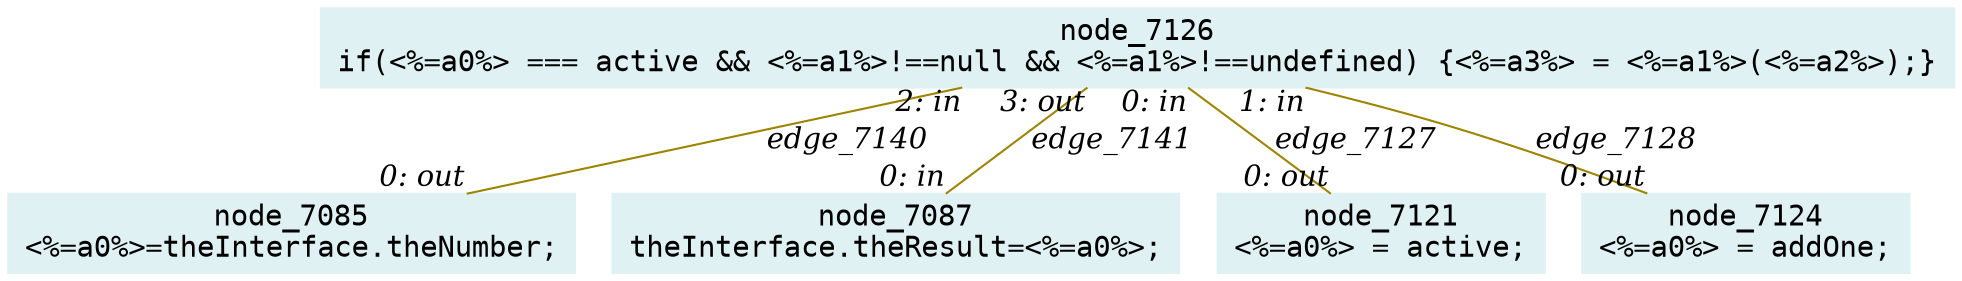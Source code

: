 digraph g{node_7085 [shape="box", style="filled", color="#dff1f2", fontname="Courier", label="node_7085
<%=a0%>=theInterface.theNumber;
" ]
node_7087 [shape="box", style="filled", color="#dff1f2", fontname="Courier", label="node_7087
theInterface.theResult=<%=a0%>;
" ]
node_7121 [shape="box", style="filled", color="#dff1f2", fontname="Courier", label="node_7121
<%=a0%> = active;
" ]
node_7124 [shape="box", style="filled", color="#dff1f2", fontname="Courier", label="node_7124
<%=a0%> = addOne;
" ]
node_7126 [shape="box", style="filled", color="#dff1f2", fontname="Courier", label="node_7126
if(<%=a0%> === active && <%=a1%>!==null && <%=a1%>!==undefined) {<%=a3%> = <%=a1%>(<%=a2%>);}
" ]
node_7126 -> node_7121 [dir=none, arrowHead=none, fontname="Times-Italic", arrowsize=1, color="#9d8400", label="edge_7127",  headlabel="0: out", taillabel="0: in" ]
node_7126 -> node_7124 [dir=none, arrowHead=none, fontname="Times-Italic", arrowsize=1, color="#9d8400", label="edge_7128",  headlabel="0: out", taillabel="1: in" ]
node_7126 -> node_7085 [dir=none, arrowHead=none, fontname="Times-Italic", arrowsize=1, color="#9d8400", label="edge_7140",  headlabel="0: out", taillabel="2: in" ]
node_7126 -> node_7087 [dir=none, arrowHead=none, fontname="Times-Italic", arrowsize=1, color="#9d8400", label="edge_7141",  headlabel="0: in", taillabel="3: out" ]
}